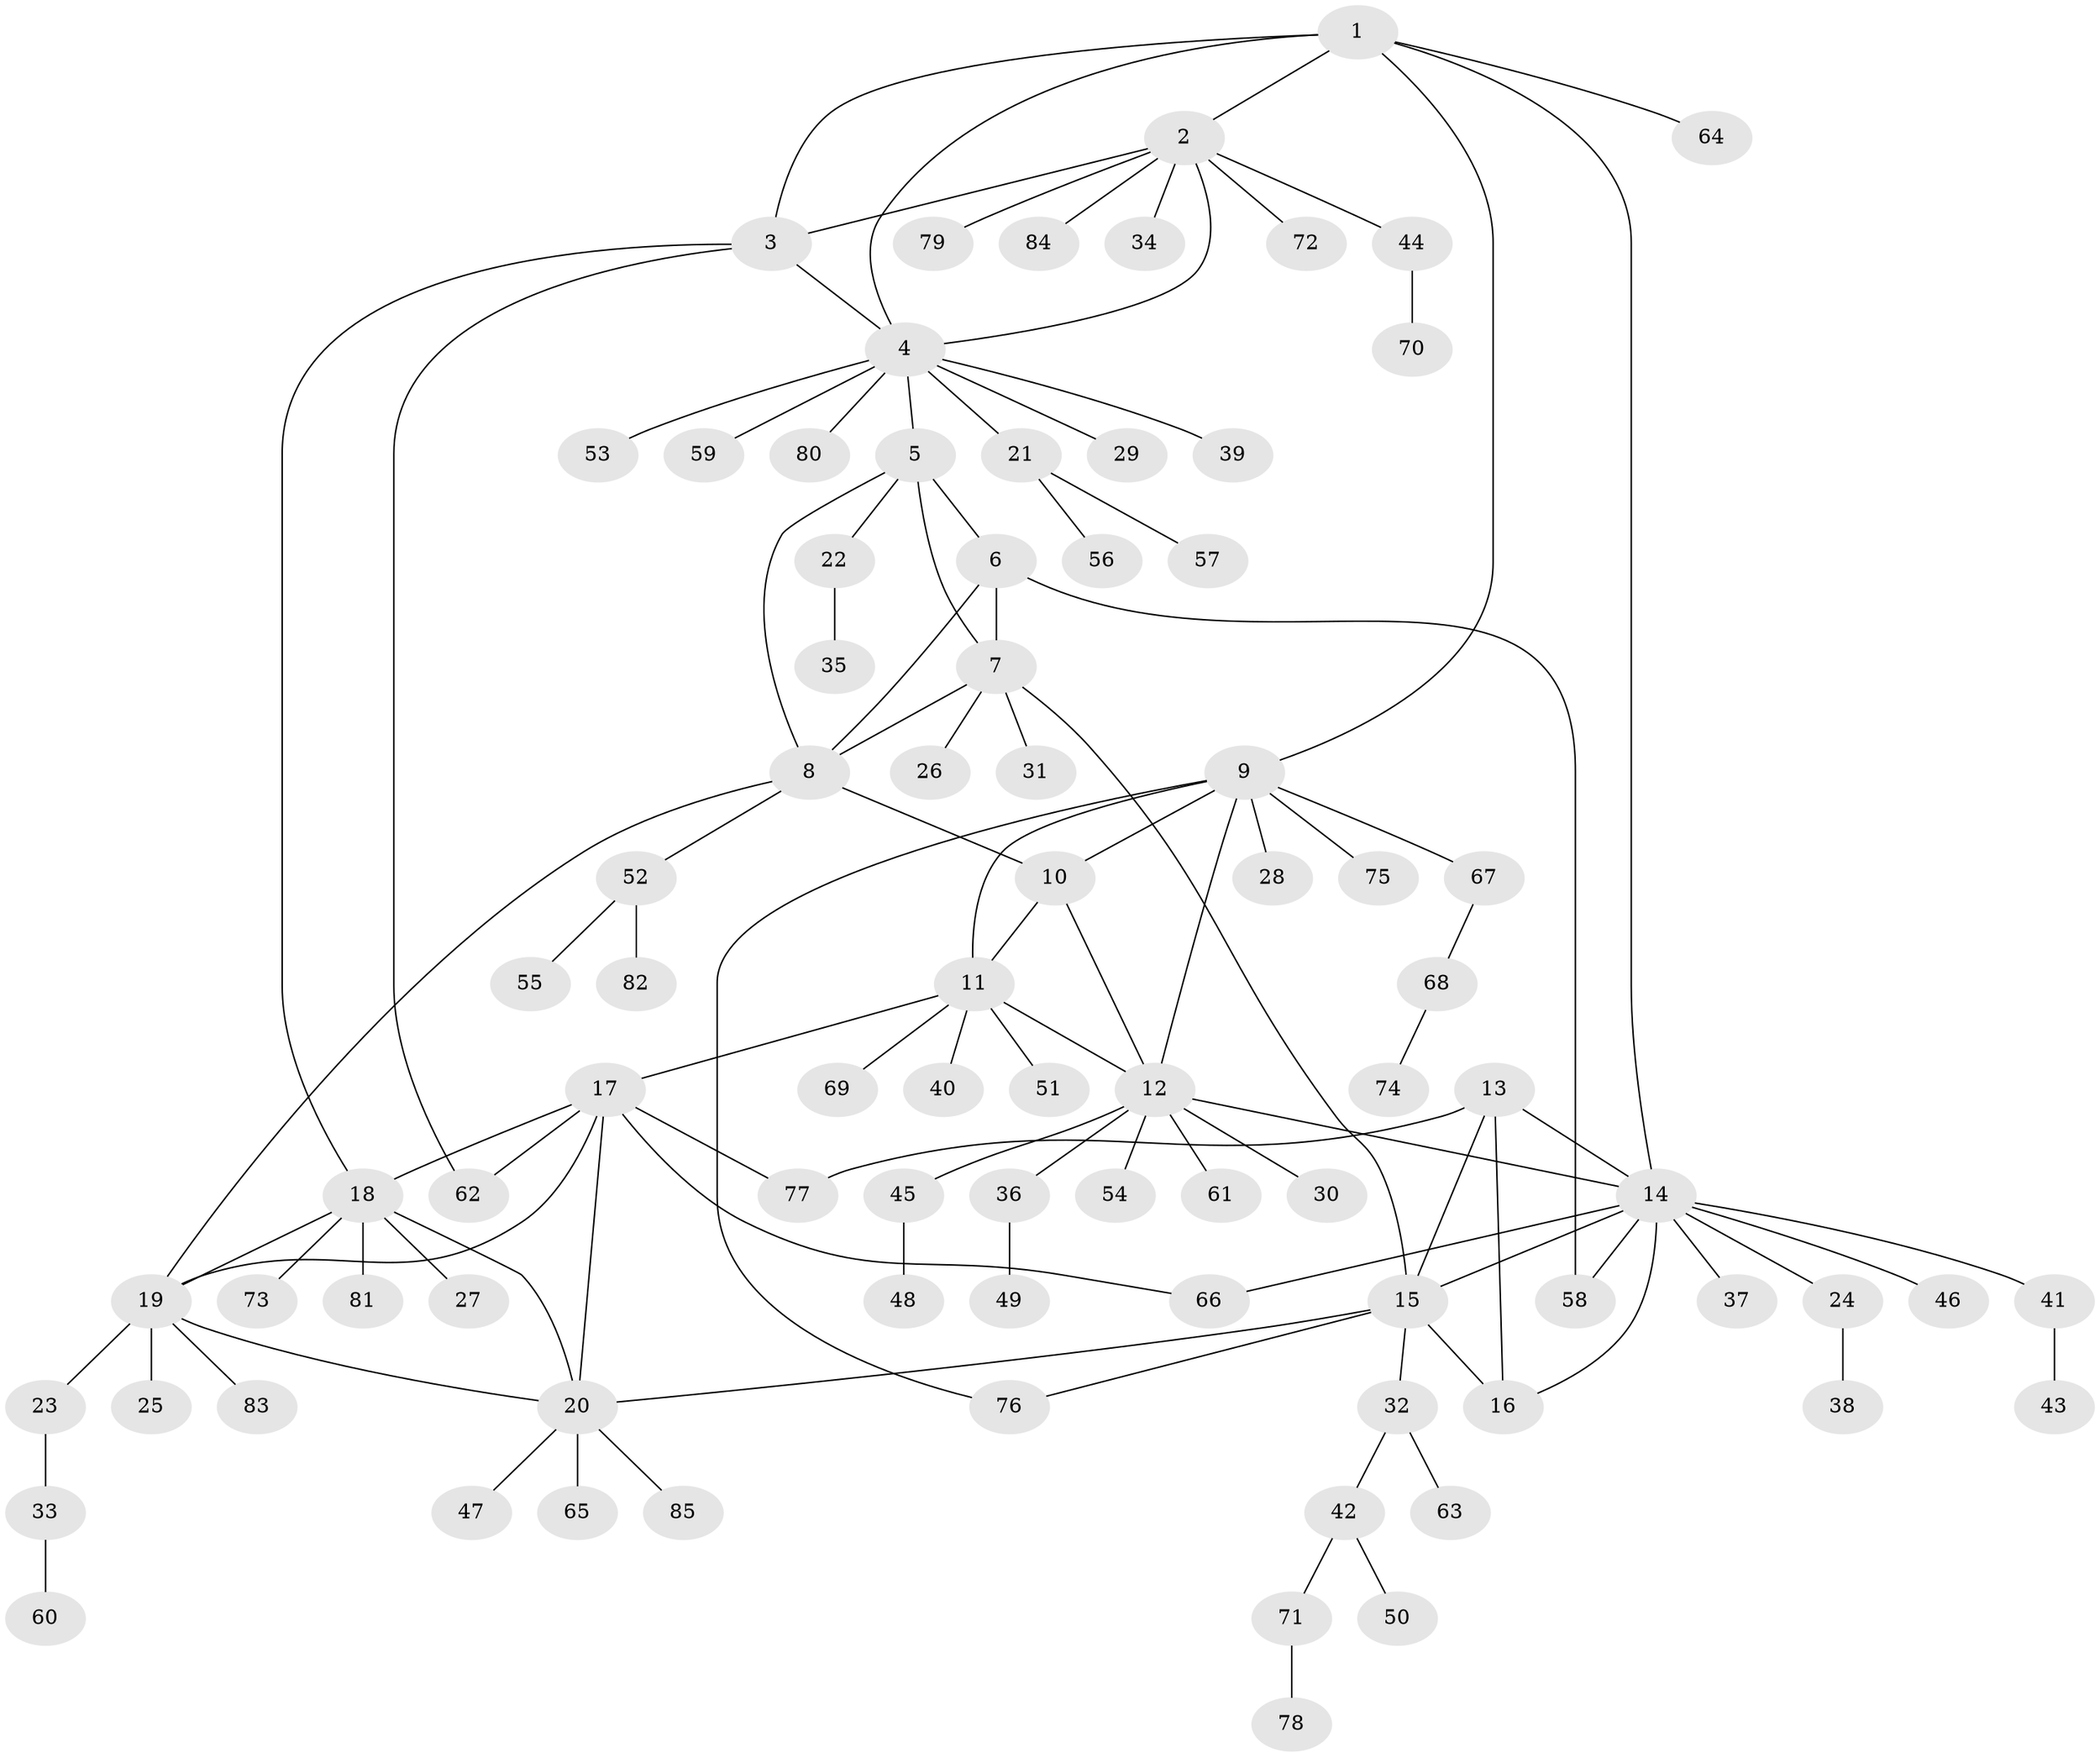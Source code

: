 // coarse degree distribution, {6: 0.06666666666666667, 7: 0.016666666666666666, 9: 0.05, 4: 0.03333333333333333, 5: 0.03333333333333333, 3: 0.016666666666666666, 10: 0.03333333333333333, 2: 0.16666666666666666, 1: 0.5833333333333334}
// Generated by graph-tools (version 1.1) at 2025/52/02/27/25 19:52:17]
// undirected, 85 vertices, 110 edges
graph export_dot {
graph [start="1"]
  node [color=gray90,style=filled];
  1;
  2;
  3;
  4;
  5;
  6;
  7;
  8;
  9;
  10;
  11;
  12;
  13;
  14;
  15;
  16;
  17;
  18;
  19;
  20;
  21;
  22;
  23;
  24;
  25;
  26;
  27;
  28;
  29;
  30;
  31;
  32;
  33;
  34;
  35;
  36;
  37;
  38;
  39;
  40;
  41;
  42;
  43;
  44;
  45;
  46;
  47;
  48;
  49;
  50;
  51;
  52;
  53;
  54;
  55;
  56;
  57;
  58;
  59;
  60;
  61;
  62;
  63;
  64;
  65;
  66;
  67;
  68;
  69;
  70;
  71;
  72;
  73;
  74;
  75;
  76;
  77;
  78;
  79;
  80;
  81;
  82;
  83;
  84;
  85;
  1 -- 2;
  1 -- 3;
  1 -- 4;
  1 -- 9;
  1 -- 14;
  1 -- 64;
  2 -- 3;
  2 -- 4;
  2 -- 34;
  2 -- 44;
  2 -- 72;
  2 -- 79;
  2 -- 84;
  3 -- 4;
  3 -- 18;
  3 -- 62;
  4 -- 5;
  4 -- 21;
  4 -- 29;
  4 -- 39;
  4 -- 53;
  4 -- 59;
  4 -- 80;
  5 -- 6;
  5 -- 7;
  5 -- 8;
  5 -- 22;
  6 -- 7;
  6 -- 8;
  6 -- 58;
  7 -- 8;
  7 -- 15;
  7 -- 26;
  7 -- 31;
  8 -- 10;
  8 -- 19;
  8 -- 52;
  9 -- 10;
  9 -- 11;
  9 -- 12;
  9 -- 28;
  9 -- 67;
  9 -- 75;
  9 -- 76;
  10 -- 11;
  10 -- 12;
  11 -- 12;
  11 -- 17;
  11 -- 40;
  11 -- 51;
  11 -- 69;
  12 -- 14;
  12 -- 30;
  12 -- 36;
  12 -- 45;
  12 -- 54;
  12 -- 61;
  13 -- 14;
  13 -- 15;
  13 -- 16;
  13 -- 77;
  14 -- 15;
  14 -- 16;
  14 -- 24;
  14 -- 37;
  14 -- 41;
  14 -- 46;
  14 -- 58;
  14 -- 66;
  15 -- 16;
  15 -- 20;
  15 -- 32;
  15 -- 76;
  17 -- 18;
  17 -- 19;
  17 -- 20;
  17 -- 62;
  17 -- 66;
  17 -- 77;
  18 -- 19;
  18 -- 20;
  18 -- 27;
  18 -- 73;
  18 -- 81;
  19 -- 20;
  19 -- 23;
  19 -- 25;
  19 -- 83;
  20 -- 47;
  20 -- 65;
  20 -- 85;
  21 -- 56;
  21 -- 57;
  22 -- 35;
  23 -- 33;
  24 -- 38;
  32 -- 42;
  32 -- 63;
  33 -- 60;
  36 -- 49;
  41 -- 43;
  42 -- 50;
  42 -- 71;
  44 -- 70;
  45 -- 48;
  52 -- 55;
  52 -- 82;
  67 -- 68;
  68 -- 74;
  71 -- 78;
}
